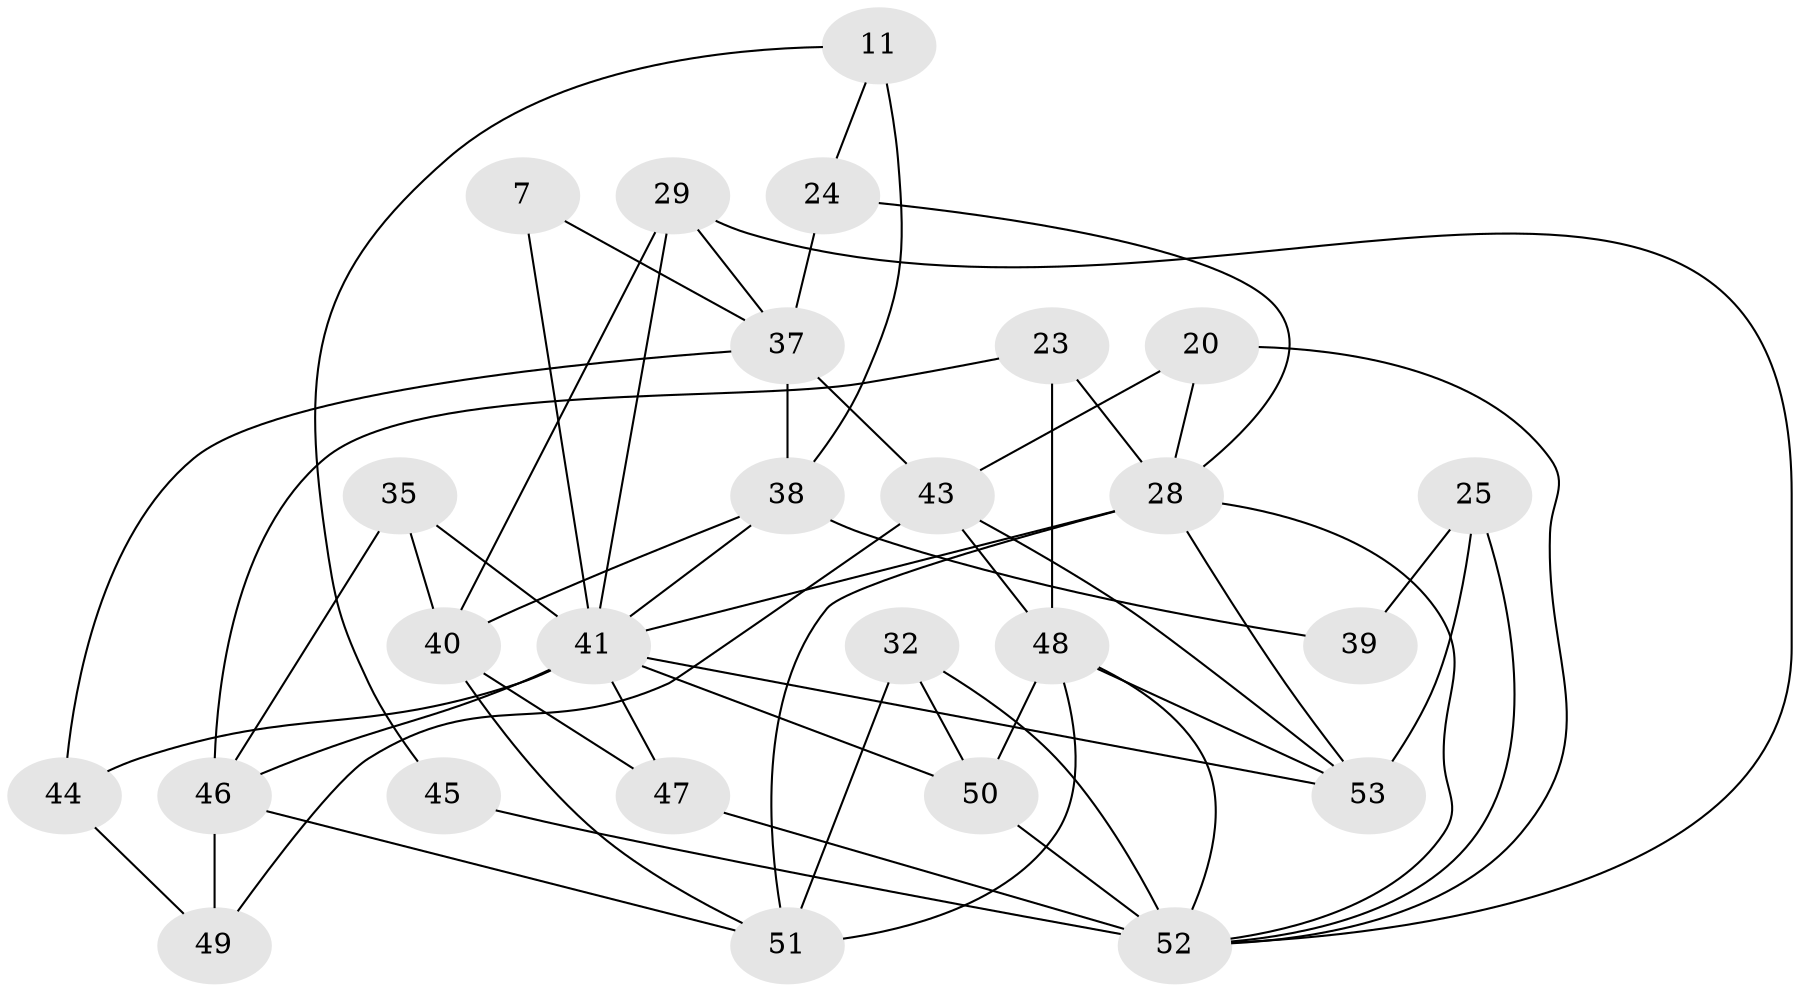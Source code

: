 // original degree distribution, {5: 0.1509433962264151, 4: 0.2641509433962264, 3: 0.4339622641509434, 6: 0.07547169811320754, 7: 0.05660377358490566, 2: 0.018867924528301886}
// Generated by graph-tools (version 1.1) at 2025/48/03/09/25 04:48:58]
// undirected, 26 vertices, 56 edges
graph export_dot {
graph [start="1"]
  node [color=gray90,style=filled];
  7;
  11;
  20;
  23;
  24;
  25;
  28 [super="+6+27"];
  29 [super="+9"];
  32;
  35 [super="+22"];
  37 [super="+8+10"];
  38 [super="+36"];
  39;
  40 [super="+19"];
  41 [super="+5+16+31"];
  43 [super="+2"];
  44;
  45;
  46 [super="+4"];
  47;
  48 [super="+21+42+33"];
  49;
  50 [super="+18"];
  51 [super="+34"];
  52 [super="+13+17"];
  53 [super="+30"];
  7 -- 37 [weight=2];
  7 -- 41;
  11 -- 38 [weight=2];
  11 -- 24;
  11 -- 45;
  20 -- 43;
  20 -- 28;
  20 -- 52;
  23 -- 46 [weight=2];
  23 -- 48 [weight=3];
  23 -- 28;
  24 -- 28;
  24 -- 37;
  25 -- 39;
  25 -- 53;
  25 -- 52;
  28 -- 51 [weight=2];
  28 -- 41 [weight=3];
  28 -- 53 [weight=2];
  28 -- 52;
  29 -- 52 [weight=2];
  29 -- 37;
  29 -- 40;
  29 -- 41;
  32 -- 52 [weight=2];
  32 -- 51 [weight=2];
  32 -- 50;
  35 -- 41;
  35 -- 40;
  35 -- 46;
  37 -- 43 [weight=2];
  37 -- 44;
  37 -- 38;
  38 -- 39 [weight=2];
  38 -- 40;
  38 -- 41 [weight=2];
  40 -- 51 [weight=2];
  40 -- 47;
  41 -- 50 [weight=3];
  41 -- 46;
  41 -- 44;
  41 -- 53;
  41 -- 47;
  43 -- 49;
  43 -- 48;
  43 -- 53 [weight=3];
  44 -- 49;
  45 -- 52 [weight=2];
  46 -- 49;
  46 -- 51;
  47 -- 52;
  48 -- 53;
  48 -- 50 [weight=2];
  48 -- 51;
  48 -- 52;
  50 -- 52;
}
